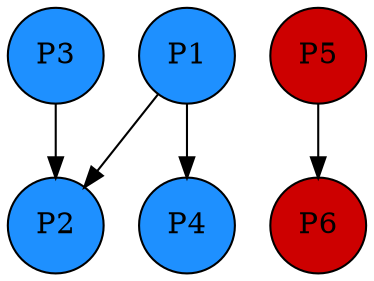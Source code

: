 digraph {
  node [shape=circle, style=filled]
  1 [label="P1", fillcolor=dodgerblue]
  2 [label="P2", fillcolor=dodgerblue]
  3 [label="P3", fillcolor=dodgerblue]
  4 [label="P4", fillcolor=dodgerblue]
  5 [label="P5", fillcolor=red3]
  6 [label="P6", fillcolor=red3]

  1 -> 2;
  3 -> 2;
  1 -> 4;
  5 -> 6;
}